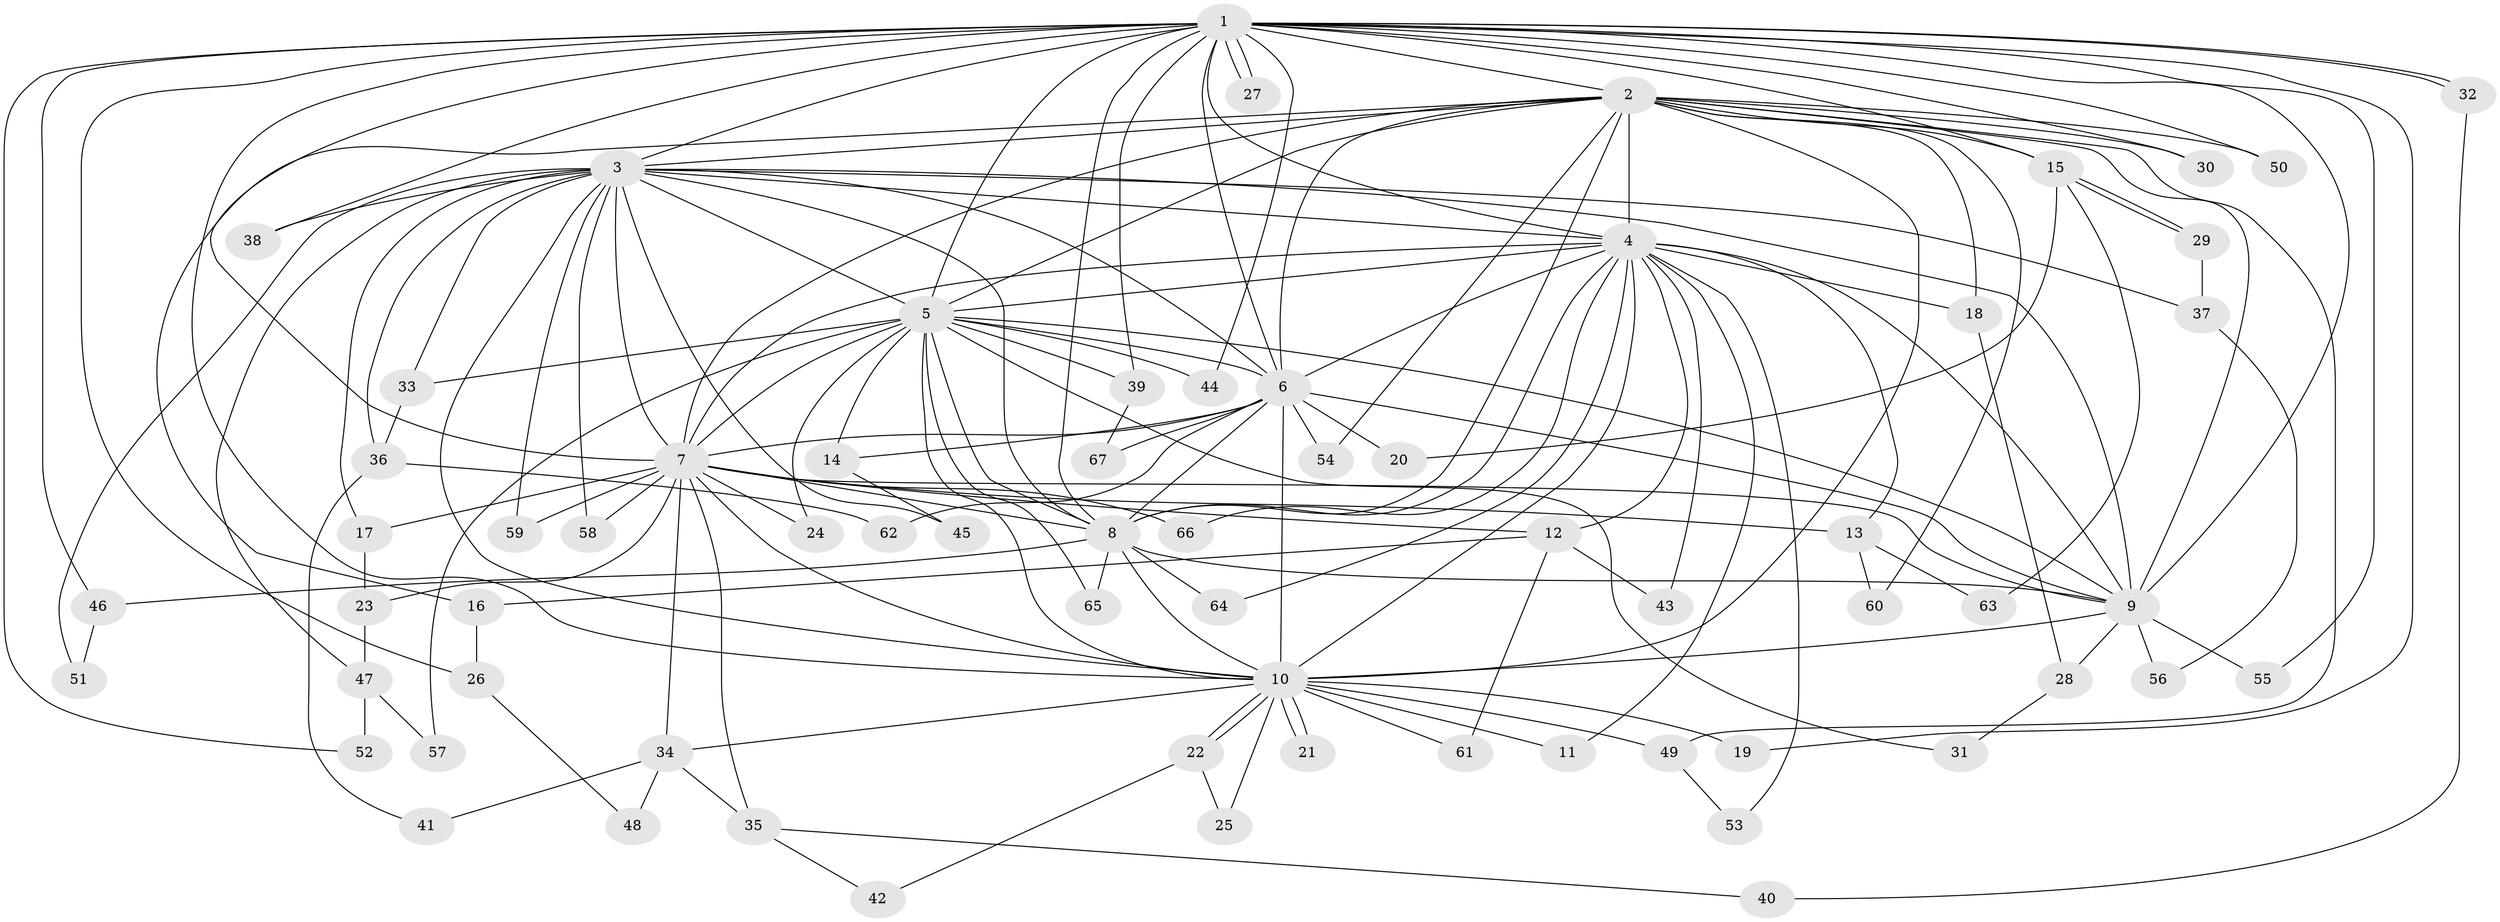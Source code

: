 // coarse degree distribution, {17: 0.030303030303030304, 14: 0.030303030303030304, 13: 0.06060606060606061, 9: 0.030303030303030304, 11: 0.030303030303030304, 12: 0.030303030303030304, 16: 0.030303030303030304, 2: 0.3939393939393939, 5: 0.06060606060606061, 4: 0.06060606060606061, 3: 0.18181818181818182, 1: 0.030303030303030304, 6: 0.030303030303030304}
// Generated by graph-tools (version 1.1) at 2025/17/03/04/25 18:17:14]
// undirected, 67 vertices, 159 edges
graph export_dot {
graph [start="1"]
  node [color=gray90,style=filled];
  1;
  2;
  3;
  4;
  5;
  6;
  7;
  8;
  9;
  10;
  11;
  12;
  13;
  14;
  15;
  16;
  17;
  18;
  19;
  20;
  21;
  22;
  23;
  24;
  25;
  26;
  27;
  28;
  29;
  30;
  31;
  32;
  33;
  34;
  35;
  36;
  37;
  38;
  39;
  40;
  41;
  42;
  43;
  44;
  45;
  46;
  47;
  48;
  49;
  50;
  51;
  52;
  53;
  54;
  55;
  56;
  57;
  58;
  59;
  60;
  61;
  62;
  63;
  64;
  65;
  66;
  67;
  1 -- 2;
  1 -- 3;
  1 -- 4;
  1 -- 5;
  1 -- 6;
  1 -- 7;
  1 -- 8;
  1 -- 9;
  1 -- 10;
  1 -- 15;
  1 -- 19;
  1 -- 26;
  1 -- 27;
  1 -- 27;
  1 -- 30;
  1 -- 32;
  1 -- 32;
  1 -- 38;
  1 -- 39;
  1 -- 44;
  1 -- 46;
  1 -- 50;
  1 -- 52;
  1 -- 55;
  2 -- 3;
  2 -- 4;
  2 -- 5;
  2 -- 6;
  2 -- 7;
  2 -- 8;
  2 -- 9;
  2 -- 10;
  2 -- 15;
  2 -- 16;
  2 -- 18;
  2 -- 30;
  2 -- 49;
  2 -- 50;
  2 -- 54;
  2 -- 60;
  3 -- 4;
  3 -- 5;
  3 -- 6;
  3 -- 7;
  3 -- 8;
  3 -- 9;
  3 -- 10;
  3 -- 17;
  3 -- 33;
  3 -- 36;
  3 -- 37;
  3 -- 38;
  3 -- 45;
  3 -- 47;
  3 -- 51;
  3 -- 58;
  3 -- 59;
  4 -- 5;
  4 -- 6;
  4 -- 7;
  4 -- 8;
  4 -- 9;
  4 -- 10;
  4 -- 11;
  4 -- 12;
  4 -- 13;
  4 -- 18;
  4 -- 43;
  4 -- 53;
  4 -- 64;
  4 -- 66;
  5 -- 6;
  5 -- 7;
  5 -- 8;
  5 -- 9;
  5 -- 10;
  5 -- 14;
  5 -- 24;
  5 -- 31;
  5 -- 33;
  5 -- 39;
  5 -- 44;
  5 -- 57;
  5 -- 65;
  6 -- 7;
  6 -- 8;
  6 -- 9;
  6 -- 10;
  6 -- 14;
  6 -- 20;
  6 -- 54;
  6 -- 62;
  6 -- 67;
  7 -- 8;
  7 -- 9;
  7 -- 10;
  7 -- 12;
  7 -- 13;
  7 -- 17;
  7 -- 23;
  7 -- 24;
  7 -- 34;
  7 -- 35;
  7 -- 58;
  7 -- 59;
  7 -- 66;
  8 -- 9;
  8 -- 10;
  8 -- 46;
  8 -- 64;
  8 -- 65;
  9 -- 10;
  9 -- 28;
  9 -- 55;
  9 -- 56;
  10 -- 11;
  10 -- 19;
  10 -- 21;
  10 -- 21;
  10 -- 22;
  10 -- 22;
  10 -- 25;
  10 -- 34;
  10 -- 49;
  10 -- 61;
  12 -- 16;
  12 -- 43;
  12 -- 61;
  13 -- 60;
  13 -- 63;
  14 -- 45;
  15 -- 20;
  15 -- 29;
  15 -- 29;
  15 -- 63;
  16 -- 26;
  17 -- 23;
  18 -- 28;
  22 -- 25;
  22 -- 42;
  23 -- 47;
  26 -- 48;
  28 -- 31;
  29 -- 37;
  32 -- 40;
  33 -- 36;
  34 -- 35;
  34 -- 41;
  34 -- 48;
  35 -- 40;
  35 -- 42;
  36 -- 41;
  36 -- 62;
  37 -- 56;
  39 -- 67;
  46 -- 51;
  47 -- 52;
  47 -- 57;
  49 -- 53;
}
